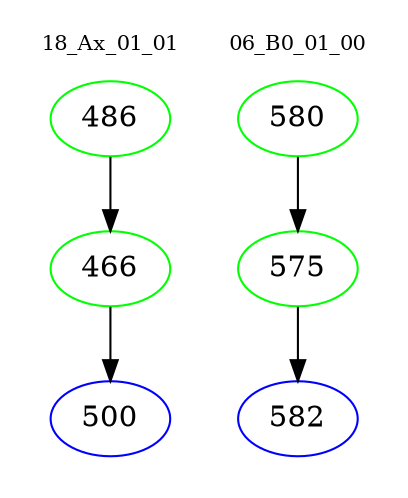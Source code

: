 digraph{
subgraph cluster_0 {
color = white
label = "18_Ax_01_01";
fontsize=10;
T0_486 [label="486", color="green"]
T0_486 -> T0_466 [color="black"]
T0_466 [label="466", color="green"]
T0_466 -> T0_500 [color="black"]
T0_500 [label="500", color="blue"]
}
subgraph cluster_1 {
color = white
label = "06_B0_01_00";
fontsize=10;
T1_580 [label="580", color="green"]
T1_580 -> T1_575 [color="black"]
T1_575 [label="575", color="green"]
T1_575 -> T1_582 [color="black"]
T1_582 [label="582", color="blue"]
}
}
